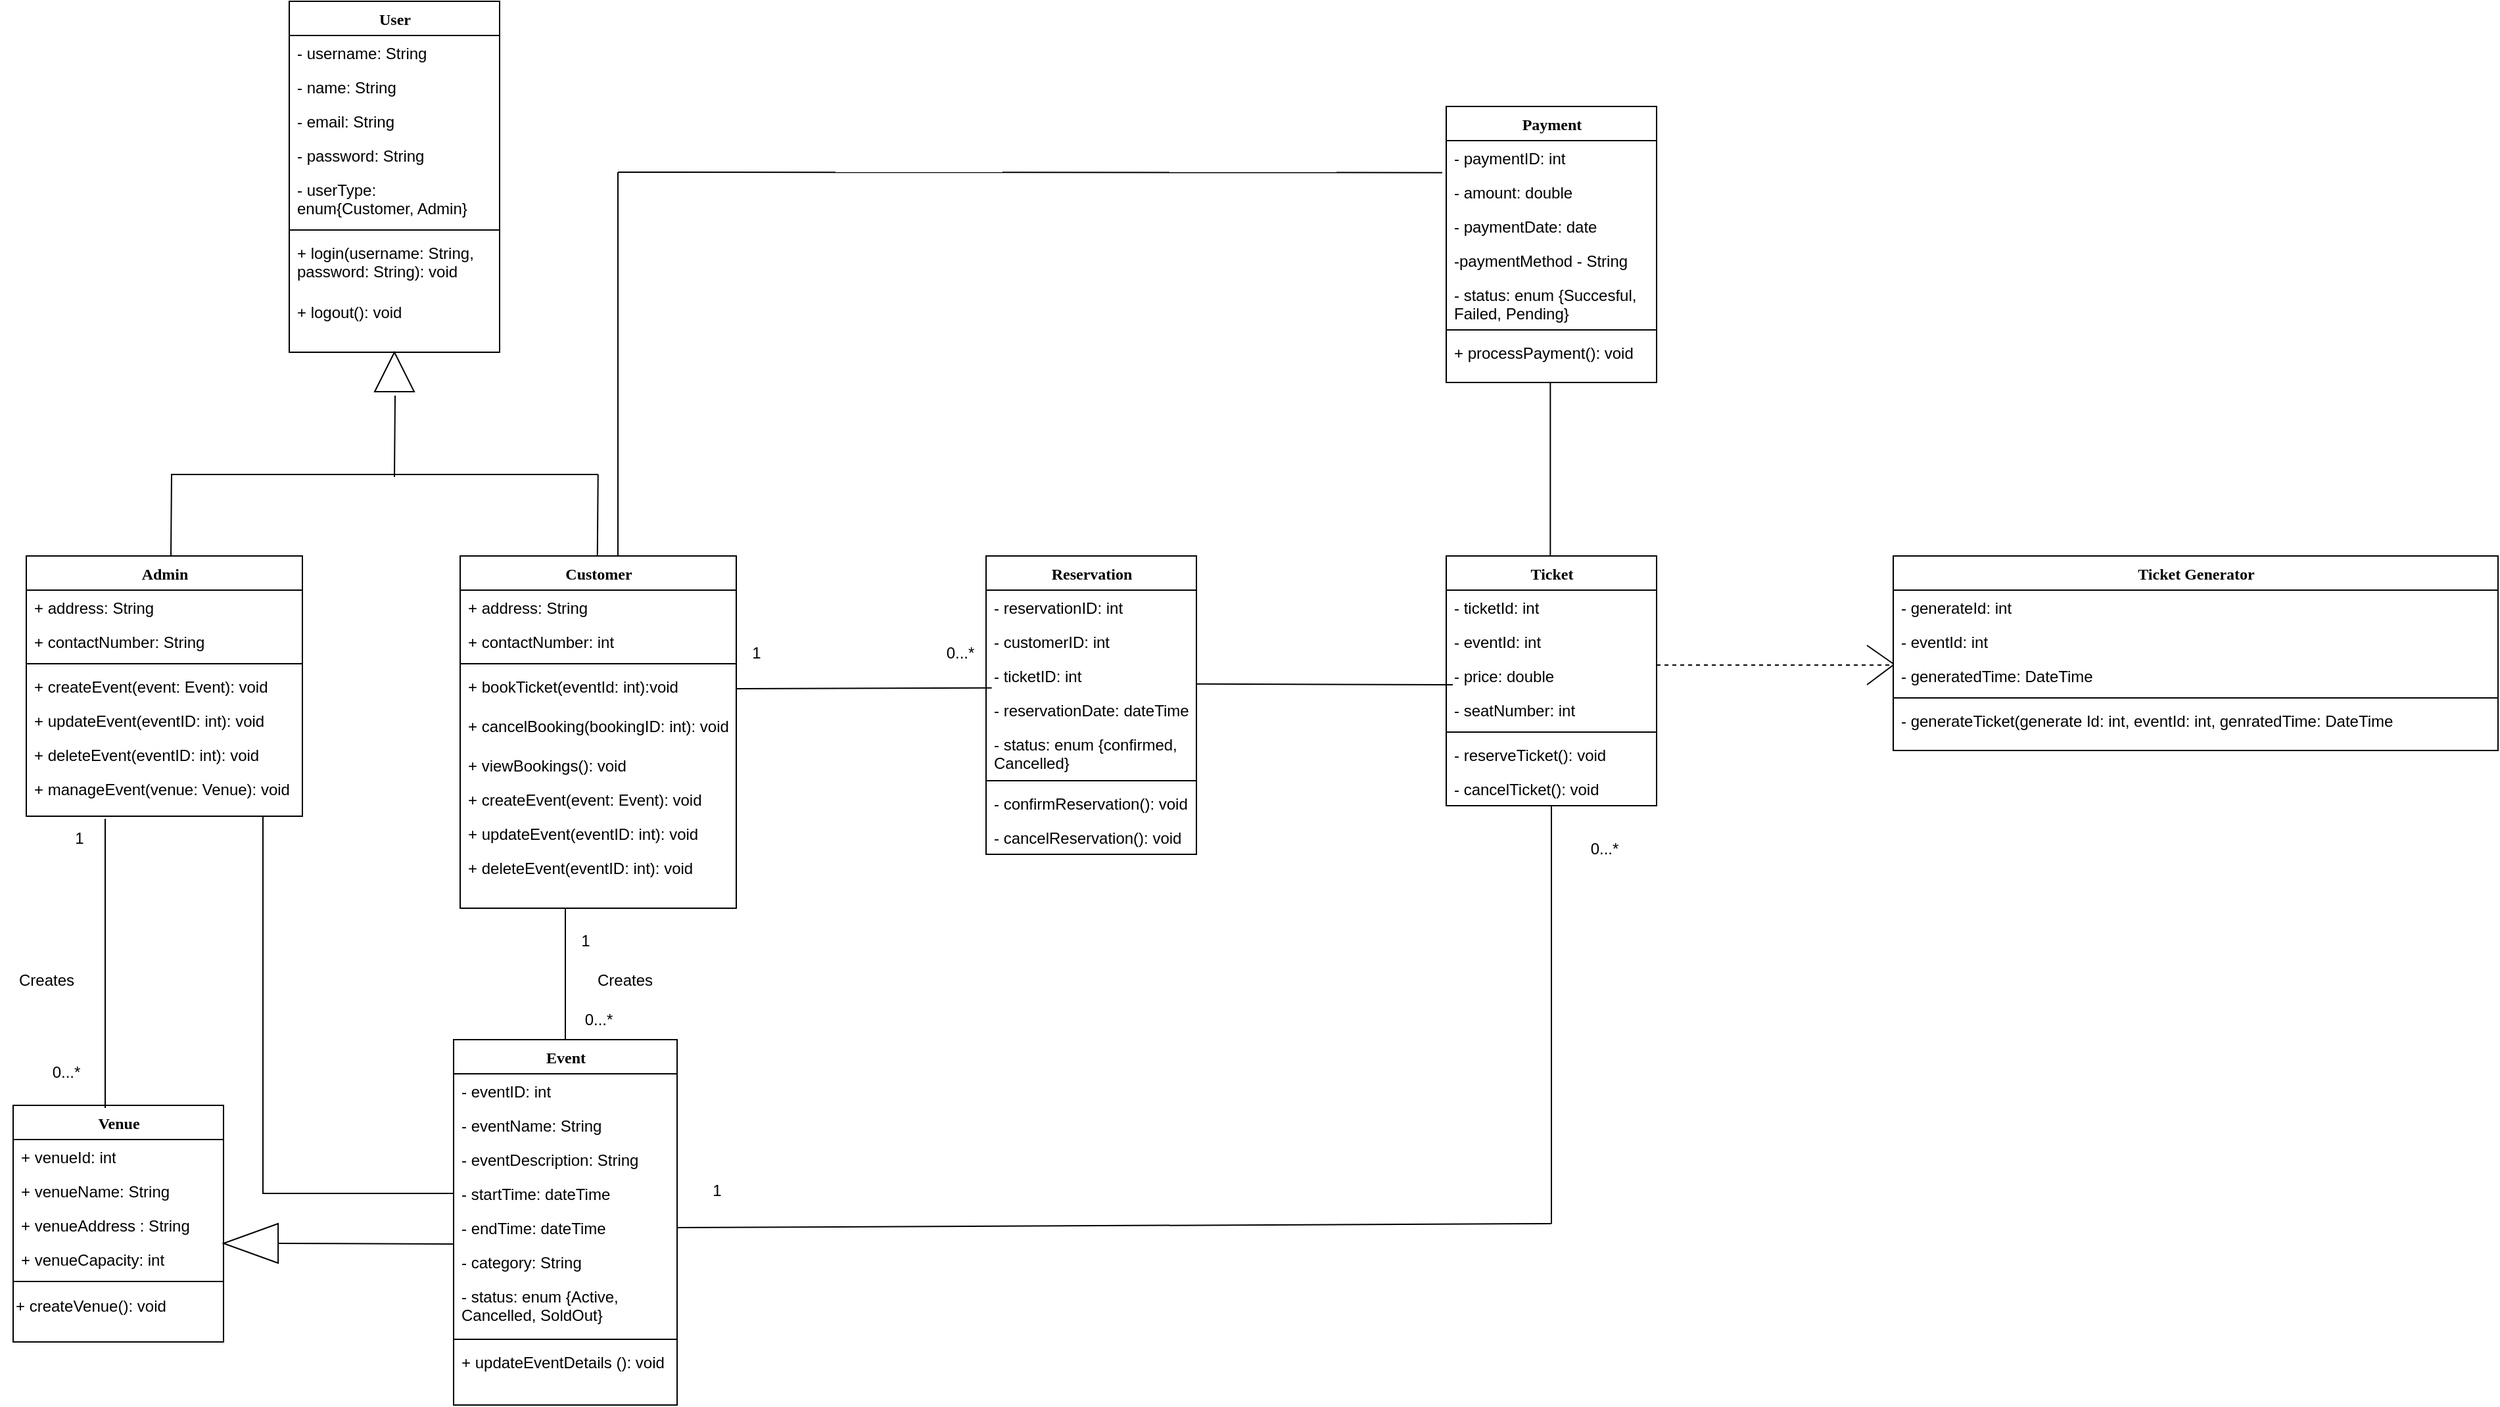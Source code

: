 <mxfile version="27.0.6">
  <diagram name="Page-1" id="9f46799a-70d6-7492-0946-bef42562c5a5">
    <mxGraphModel dx="2995" dy="973" grid="1" gridSize="10" guides="1" tooltips="1" connect="1" arrows="1" fold="1" page="1" pageScale="1" pageWidth="1100" pageHeight="850" background="none" math="0" shadow="0">
      <root>
        <mxCell id="0" />
        <mxCell id="1" parent="0" />
        <mxCell id="78961159f06e98e8-17" value="User" style="swimlane;html=1;fontStyle=1;align=center;verticalAlign=top;childLayout=stackLayout;horizontal=1;startSize=26;horizontalStack=0;resizeParent=1;resizeLast=0;collapsible=1;marginBottom=0;swimlaneFillColor=#ffffff;rounded=0;shadow=0;comic=0;labelBackgroundColor=none;strokeWidth=1;fillColor=none;fontFamily=Verdana;fontSize=12" parent="1" vertex="1">
          <mxGeometry x="110" y="10" width="160" height="267" as="geometry" />
        </mxCell>
        <mxCell id="78961159f06e98e8-21" value="- username: String" style="text;html=1;strokeColor=none;fillColor=none;align=left;verticalAlign=top;spacingLeft=4;spacingRight=4;whiteSpace=wrap;overflow=hidden;rotatable=0;points=[[0,0.5],[1,0.5]];portConstraint=eastwest;" parent="78961159f06e98e8-17" vertex="1">
          <mxGeometry y="26" width="160" height="26" as="geometry" />
        </mxCell>
        <mxCell id="78961159f06e98e8-23" value="- name: String" style="text;html=1;strokeColor=none;fillColor=none;align=left;verticalAlign=top;spacingLeft=4;spacingRight=4;whiteSpace=wrap;overflow=hidden;rotatable=0;points=[[0,0.5],[1,0.5]];portConstraint=eastwest;" parent="78961159f06e98e8-17" vertex="1">
          <mxGeometry y="52" width="160" height="26" as="geometry" />
        </mxCell>
        <mxCell id="78961159f06e98e8-25" value="- email: String" style="text;html=1;strokeColor=none;fillColor=none;align=left;verticalAlign=top;spacingLeft=4;spacingRight=4;whiteSpace=wrap;overflow=hidden;rotatable=0;points=[[0,0.5],[1,0.5]];portConstraint=eastwest;" parent="78961159f06e98e8-17" vertex="1">
          <mxGeometry y="78" width="160" height="26" as="geometry" />
        </mxCell>
        <mxCell id="78961159f06e98e8-26" value="- password: String" style="text;html=1;strokeColor=none;fillColor=none;align=left;verticalAlign=top;spacingLeft=4;spacingRight=4;whiteSpace=wrap;overflow=hidden;rotatable=0;points=[[0,0.5],[1,0.5]];portConstraint=eastwest;" parent="78961159f06e98e8-17" vertex="1">
          <mxGeometry y="104" width="160" height="26" as="geometry" />
        </mxCell>
        <mxCell id="GdPqTY5OpZ-OTZyDvI4k-4" value="- userType: enum{Customer, Admin}" style="text;html=1;strokeColor=none;fillColor=none;align=left;verticalAlign=top;spacingLeft=4;spacingRight=4;whiteSpace=wrap;overflow=hidden;rotatable=0;points=[[0,0.5],[1,0.5]];portConstraint=eastwest;" parent="78961159f06e98e8-17" vertex="1">
          <mxGeometry y="130" width="160" height="40" as="geometry" />
        </mxCell>
        <mxCell id="78961159f06e98e8-19" value="" style="line;html=1;strokeWidth=1;fillColor=none;align=left;verticalAlign=middle;spacingTop=-1;spacingLeft=3;spacingRight=3;rotatable=0;labelPosition=right;points=[];portConstraint=eastwest;" parent="78961159f06e98e8-17" vertex="1">
          <mxGeometry y="170" width="160" height="8" as="geometry" />
        </mxCell>
        <mxCell id="78961159f06e98e8-20" value="+ login(username: String, password: String): void" style="text;html=1;strokeColor=none;fillColor=none;align=left;verticalAlign=top;spacingLeft=4;spacingRight=4;whiteSpace=wrap;overflow=hidden;rotatable=0;points=[[0,0.5],[1,0.5]];portConstraint=eastwest;" parent="78961159f06e98e8-17" vertex="1">
          <mxGeometry y="178" width="160" height="45" as="geometry" />
        </mxCell>
        <mxCell id="78961159f06e98e8-27" value="+ logout(): void" style="text;html=1;strokeColor=none;fillColor=none;align=left;verticalAlign=top;spacingLeft=4;spacingRight=4;whiteSpace=wrap;overflow=hidden;rotatable=0;points=[[0,0.5],[1,0.5]];portConstraint=eastwest;" parent="78961159f06e98e8-17" vertex="1">
          <mxGeometry y="223" width="160" height="26" as="geometry" />
        </mxCell>
        <mxCell id="78961159f06e98e8-30" value="Customer" style="swimlane;html=1;fontStyle=1;align=center;verticalAlign=top;childLayout=stackLayout;horizontal=1;startSize=26;horizontalStack=0;resizeParent=1;resizeLast=0;collapsible=1;marginBottom=0;swimlaneFillColor=#ffffff;rounded=0;shadow=0;comic=0;labelBackgroundColor=none;strokeWidth=1;fillColor=none;fontFamily=Verdana;fontSize=12" parent="1" vertex="1">
          <mxGeometry x="240" y="432" width="210" height="268" as="geometry" />
        </mxCell>
        <mxCell id="78961159f06e98e8-31" value="+ address: String" style="text;html=1;strokeColor=none;fillColor=none;align=left;verticalAlign=top;spacingLeft=4;spacingRight=4;whiteSpace=wrap;overflow=hidden;rotatable=0;points=[[0,0.5],[1,0.5]];portConstraint=eastwest;" parent="78961159f06e98e8-30" vertex="1">
          <mxGeometry y="26" width="210" height="26" as="geometry" />
        </mxCell>
        <mxCell id="78961159f06e98e8-32" value="+ contactNumber: int" style="text;html=1;strokeColor=none;fillColor=none;align=left;verticalAlign=top;spacingLeft=4;spacingRight=4;whiteSpace=wrap;overflow=hidden;rotatable=0;points=[[0,0.5],[1,0.5]];portConstraint=eastwest;" parent="78961159f06e98e8-30" vertex="1">
          <mxGeometry y="52" width="210" height="26" as="geometry" />
        </mxCell>
        <mxCell id="78961159f06e98e8-38" value="" style="line;html=1;strokeWidth=1;fillColor=none;align=left;verticalAlign=middle;spacingTop=-1;spacingLeft=3;spacingRight=3;rotatable=0;labelPosition=right;points=[];portConstraint=eastwest;" parent="78961159f06e98e8-30" vertex="1">
          <mxGeometry y="78" width="210" height="8" as="geometry" />
        </mxCell>
        <mxCell id="78961159f06e98e8-39" value="+ bookTicket(eventId: int):void" style="text;html=1;strokeColor=none;fillColor=none;align=left;verticalAlign=top;spacingLeft=4;spacingRight=4;whiteSpace=wrap;overflow=hidden;rotatable=0;points=[[0,0.5],[1,0.5]];portConstraint=eastwest;" parent="78961159f06e98e8-30" vertex="1">
          <mxGeometry y="86" width="210" height="30" as="geometry" />
        </mxCell>
        <mxCell id="78961159f06e98e8-40" value="+ cancelBooking(bookingID: int): void" style="text;html=1;strokeColor=none;fillColor=none;align=left;verticalAlign=top;spacingLeft=4;spacingRight=4;whiteSpace=wrap;overflow=hidden;rotatable=0;points=[[0,0.5],[1,0.5]];portConstraint=eastwest;" parent="78961159f06e98e8-30" vertex="1">
          <mxGeometry y="116" width="210" height="30" as="geometry" />
        </mxCell>
        <mxCell id="78961159f06e98e8-42" value="+ viewBookings(): void" style="text;html=1;strokeColor=none;fillColor=none;align=left;verticalAlign=top;spacingLeft=4;spacingRight=4;whiteSpace=wrap;overflow=hidden;rotatable=0;points=[[0,0.5],[1,0.5]];portConstraint=eastwest;" parent="78961159f06e98e8-30" vertex="1">
          <mxGeometry y="146" width="210" height="26" as="geometry" />
        </mxCell>
        <mxCell id="sYxkHUaSVF4AbaynyjTe-9" value="+ createEvent(event: Event): void" style="text;html=1;strokeColor=none;fillColor=none;align=left;verticalAlign=top;spacingLeft=4;spacingRight=4;whiteSpace=wrap;overflow=hidden;rotatable=0;points=[[0,0.5],[1,0.5]];portConstraint=eastwest;" vertex="1" parent="78961159f06e98e8-30">
          <mxGeometry y="172" width="210" height="26" as="geometry" />
        </mxCell>
        <mxCell id="sYxkHUaSVF4AbaynyjTe-22" value="+ updateEvent(eventID: int): void" style="text;html=1;strokeColor=none;fillColor=none;align=left;verticalAlign=top;spacingLeft=4;spacingRight=4;whiteSpace=wrap;overflow=hidden;rotatable=0;points=[[0,0.5],[1,0.5]];portConstraint=eastwest;" vertex="1" parent="78961159f06e98e8-30">
          <mxGeometry y="198" width="210" height="26" as="geometry" />
        </mxCell>
        <mxCell id="sYxkHUaSVF4AbaynyjTe-23" value="+ deleteEvent(eventID: int): void" style="text;html=1;strokeColor=none;fillColor=none;align=left;verticalAlign=top;spacingLeft=4;spacingRight=4;whiteSpace=wrap;overflow=hidden;rotatable=0;points=[[0,0.5],[1,0.5]];portConstraint=eastwest;" vertex="1" parent="78961159f06e98e8-30">
          <mxGeometry y="224" width="210" height="26" as="geometry" />
        </mxCell>
        <mxCell id="78961159f06e98e8-43" value="Payment" style="swimlane;html=1;fontStyle=1;align=center;verticalAlign=top;childLayout=stackLayout;horizontal=1;startSize=26;horizontalStack=0;resizeParent=1;resizeLast=0;collapsible=1;marginBottom=0;swimlaneFillColor=#ffffff;rounded=0;shadow=0;comic=0;labelBackgroundColor=none;strokeWidth=1;fillColor=none;fontFamily=Verdana;fontSize=12" parent="1" vertex="1">
          <mxGeometry x="990" y="90" width="160" height="210" as="geometry" />
        </mxCell>
        <mxCell id="78961159f06e98e8-44" value="- paymentID: int" style="text;html=1;strokeColor=none;fillColor=none;align=left;verticalAlign=top;spacingLeft=4;spacingRight=4;whiteSpace=wrap;overflow=hidden;rotatable=0;points=[[0,0.5],[1,0.5]];portConstraint=eastwest;" parent="78961159f06e98e8-43" vertex="1">
          <mxGeometry y="26" width="160" height="26" as="geometry" />
        </mxCell>
        <mxCell id="78961159f06e98e8-49" value="- amount: double" style="text;html=1;strokeColor=none;fillColor=none;align=left;verticalAlign=top;spacingLeft=4;spacingRight=4;whiteSpace=wrap;overflow=hidden;rotatable=0;points=[[0,0.5],[1,0.5]];portConstraint=eastwest;" parent="78961159f06e98e8-43" vertex="1">
          <mxGeometry y="52" width="160" height="26" as="geometry" />
        </mxCell>
        <mxCell id="78961159f06e98e8-50" value="- paymentDate: date" style="text;html=1;strokeColor=none;fillColor=none;align=left;verticalAlign=top;spacingLeft=4;spacingRight=4;whiteSpace=wrap;overflow=hidden;rotatable=0;points=[[0,0.5],[1,0.5]];portConstraint=eastwest;" parent="78961159f06e98e8-43" vertex="1">
          <mxGeometry y="78" width="160" height="26" as="geometry" />
        </mxCell>
        <mxCell id="GdPqTY5OpZ-OTZyDvI4k-22" value="-paymentMethod - String" style="text;html=1;strokeColor=none;fillColor=none;align=left;verticalAlign=top;spacingLeft=4;spacingRight=4;whiteSpace=wrap;overflow=hidden;rotatable=0;points=[[0,0.5],[1,0.5]];portConstraint=eastwest;" parent="78961159f06e98e8-43" vertex="1">
          <mxGeometry y="104" width="160" height="26" as="geometry" />
        </mxCell>
        <mxCell id="GdPqTY5OpZ-OTZyDvI4k-23" value="- status: enum {Succesful, Failed, Pending}" style="text;html=1;strokeColor=none;fillColor=none;align=left;verticalAlign=top;spacingLeft=4;spacingRight=4;whiteSpace=wrap;overflow=hidden;rotatable=0;points=[[0,0.5],[1,0.5]];portConstraint=eastwest;" parent="78961159f06e98e8-43" vertex="1">
          <mxGeometry y="130" width="160" height="36" as="geometry" />
        </mxCell>
        <mxCell id="78961159f06e98e8-51" value="" style="line;html=1;strokeWidth=1;fillColor=none;align=left;verticalAlign=middle;spacingTop=-1;spacingLeft=3;spacingRight=3;rotatable=0;labelPosition=right;points=[];portConstraint=eastwest;" parent="78961159f06e98e8-43" vertex="1">
          <mxGeometry y="166" width="160" height="8" as="geometry" />
        </mxCell>
        <mxCell id="78961159f06e98e8-52" value="+ processPayment(): void" style="text;html=1;strokeColor=none;fillColor=none;align=left;verticalAlign=top;spacingLeft=4;spacingRight=4;whiteSpace=wrap;overflow=hidden;rotatable=0;points=[[0,0.5],[1,0.5]];portConstraint=eastwest;" parent="78961159f06e98e8-43" vertex="1">
          <mxGeometry y="174" width="160" height="26" as="geometry" />
        </mxCell>
        <mxCell id="78961159f06e98e8-56" value="Event" style="swimlane;html=1;fontStyle=1;align=center;verticalAlign=top;childLayout=stackLayout;horizontal=1;startSize=26;horizontalStack=0;resizeParent=1;resizeLast=0;collapsible=1;marginBottom=0;swimlaneFillColor=#ffffff;rounded=0;shadow=0;comic=0;labelBackgroundColor=none;strokeWidth=1;fillColor=none;fontFamily=Verdana;fontSize=12" parent="1" vertex="1">
          <mxGeometry x="235" y="800" width="170" height="278" as="geometry" />
        </mxCell>
        <mxCell id="78961159f06e98e8-57" value="- eventID: int" style="text;html=1;strokeColor=none;fillColor=none;align=left;verticalAlign=top;spacingLeft=4;spacingRight=4;whiteSpace=wrap;overflow=hidden;rotatable=0;points=[[0,0.5],[1,0.5]];portConstraint=eastwest;" parent="78961159f06e98e8-56" vertex="1">
          <mxGeometry y="26" width="170" height="26" as="geometry" />
        </mxCell>
        <mxCell id="78961159f06e98e8-58" value="- eventName: String" style="text;html=1;strokeColor=none;fillColor=none;align=left;verticalAlign=top;spacingLeft=4;spacingRight=4;whiteSpace=wrap;overflow=hidden;rotatable=0;points=[[0,0.5],[1,0.5]];portConstraint=eastwest;" parent="78961159f06e98e8-56" vertex="1">
          <mxGeometry y="52" width="170" height="26" as="geometry" />
        </mxCell>
        <mxCell id="78961159f06e98e8-59" value="- eventDescription: String" style="text;html=1;strokeColor=none;fillColor=none;align=left;verticalAlign=top;spacingLeft=4;spacingRight=4;whiteSpace=wrap;overflow=hidden;rotatable=0;points=[[0,0.5],[1,0.5]];portConstraint=eastwest;" parent="78961159f06e98e8-56" vertex="1">
          <mxGeometry y="78" width="170" height="26" as="geometry" />
        </mxCell>
        <mxCell id="78961159f06e98e8-60" value="-&amp;nbsp;startTime: dateTime" style="text;html=1;strokeColor=none;fillColor=none;align=left;verticalAlign=top;spacingLeft=4;spacingRight=4;whiteSpace=wrap;overflow=hidden;rotatable=0;points=[[0,0.5],[1,0.5]];portConstraint=eastwest;" parent="78961159f06e98e8-56" vertex="1">
          <mxGeometry y="104" width="170" height="26" as="geometry" />
        </mxCell>
        <mxCell id="78961159f06e98e8-61" value="-&amp;nbsp;endTime: dateTime" style="text;html=1;strokeColor=none;fillColor=none;align=left;verticalAlign=top;spacingLeft=4;spacingRight=4;whiteSpace=wrap;overflow=hidden;rotatable=0;points=[[0,0.5],[1,0.5]];portConstraint=eastwest;" parent="78961159f06e98e8-56" vertex="1">
          <mxGeometry y="130" width="170" height="26" as="geometry" />
        </mxCell>
        <mxCell id="78961159f06e98e8-62" value="- category: String" style="text;html=1;strokeColor=none;fillColor=none;align=left;verticalAlign=top;spacingLeft=4;spacingRight=4;whiteSpace=wrap;overflow=hidden;rotatable=0;points=[[0,0.5],[1,0.5]];portConstraint=eastwest;" parent="78961159f06e98e8-56" vertex="1">
          <mxGeometry y="156" width="170" height="26" as="geometry" />
        </mxCell>
        <mxCell id="78961159f06e98e8-63" value="-&amp;nbsp;status: enum {Active, Cancelled, SoldOut}" style="text;html=1;strokeColor=none;fillColor=none;align=left;verticalAlign=top;spacingLeft=4;spacingRight=4;whiteSpace=wrap;overflow=hidden;rotatable=0;points=[[0,0.5],[1,0.5]];portConstraint=eastwest;" parent="78961159f06e98e8-56" vertex="1">
          <mxGeometry y="182" width="170" height="42" as="geometry" />
        </mxCell>
        <mxCell id="78961159f06e98e8-64" value="" style="line;html=1;strokeWidth=1;fillColor=none;align=left;verticalAlign=middle;spacingTop=-1;spacingLeft=3;spacingRight=3;rotatable=0;labelPosition=right;points=[];portConstraint=eastwest;" parent="78961159f06e98e8-56" vertex="1">
          <mxGeometry y="224" width="170" height="8" as="geometry" />
        </mxCell>
        <mxCell id="78961159f06e98e8-65" value="+ updateEventDetails (): void" style="text;html=1;strokeColor=none;fillColor=none;align=left;verticalAlign=top;spacingLeft=4;spacingRight=4;whiteSpace=wrap;overflow=hidden;rotatable=0;points=[[0,0.5],[1,0.5]];portConstraint=eastwest;" parent="78961159f06e98e8-56" vertex="1">
          <mxGeometry y="232" width="170" height="26" as="geometry" />
        </mxCell>
        <mxCell id="78961159f06e98e8-69" value="Admin" style="swimlane;html=1;fontStyle=1;align=center;verticalAlign=top;childLayout=stackLayout;horizontal=1;startSize=26;horizontalStack=0;resizeParent=1;resizeLast=0;collapsible=1;marginBottom=0;swimlaneFillColor=#ffffff;rounded=0;shadow=0;comic=0;labelBackgroundColor=none;strokeWidth=1;fillColor=none;fontFamily=Verdana;fontSize=12" parent="1" vertex="1">
          <mxGeometry x="-90" y="432" width="210" height="198" as="geometry" />
        </mxCell>
        <mxCell id="78961159f06e98e8-70" value="+ address: String" style="text;html=1;strokeColor=none;fillColor=none;align=left;verticalAlign=top;spacingLeft=4;spacingRight=4;whiteSpace=wrap;overflow=hidden;rotatable=0;points=[[0,0.5],[1,0.5]];portConstraint=eastwest;" parent="78961159f06e98e8-69" vertex="1">
          <mxGeometry y="26" width="210" height="26" as="geometry" />
        </mxCell>
        <mxCell id="78961159f06e98e8-71" value="+ contactNumber: String" style="text;html=1;strokeColor=none;fillColor=none;align=left;verticalAlign=top;spacingLeft=4;spacingRight=4;whiteSpace=wrap;overflow=hidden;rotatable=0;points=[[0,0.5],[1,0.5]];portConstraint=eastwest;" parent="78961159f06e98e8-69" vertex="1">
          <mxGeometry y="52" width="210" height="26" as="geometry" />
        </mxCell>
        <mxCell id="78961159f06e98e8-77" value="" style="line;html=1;strokeWidth=1;fillColor=none;align=left;verticalAlign=middle;spacingTop=-1;spacingLeft=3;spacingRight=3;rotatable=0;labelPosition=right;points=[];portConstraint=eastwest;" parent="78961159f06e98e8-69" vertex="1">
          <mxGeometry y="78" width="210" height="8" as="geometry" />
        </mxCell>
        <mxCell id="78961159f06e98e8-78" value="+ createEvent(event: Event): void" style="text;html=1;strokeColor=none;fillColor=none;align=left;verticalAlign=top;spacingLeft=4;spacingRight=4;whiteSpace=wrap;overflow=hidden;rotatable=0;points=[[0,0.5],[1,0.5]];portConstraint=eastwest;" parent="78961159f06e98e8-69" vertex="1">
          <mxGeometry y="86" width="210" height="26" as="geometry" />
        </mxCell>
        <mxCell id="78961159f06e98e8-79" value="+ updateEvent(eventID: int): void" style="text;html=1;strokeColor=none;fillColor=none;align=left;verticalAlign=top;spacingLeft=4;spacingRight=4;whiteSpace=wrap;overflow=hidden;rotatable=0;points=[[0,0.5],[1,0.5]];portConstraint=eastwest;" parent="78961159f06e98e8-69" vertex="1">
          <mxGeometry y="112" width="210" height="26" as="geometry" />
        </mxCell>
        <mxCell id="78961159f06e98e8-80" value="+ deleteEvent(eventID: int): void" style="text;html=1;strokeColor=none;fillColor=none;align=left;verticalAlign=top;spacingLeft=4;spacingRight=4;whiteSpace=wrap;overflow=hidden;rotatable=0;points=[[0,0.5],[1,0.5]];portConstraint=eastwest;" parent="78961159f06e98e8-69" vertex="1">
          <mxGeometry y="138" width="210" height="26" as="geometry" />
        </mxCell>
        <mxCell id="78961159f06e98e8-81" value="+ manageEvent(venue: Venue): void" style="text;html=1;strokeColor=none;fillColor=none;align=left;verticalAlign=top;spacingLeft=4;spacingRight=4;whiteSpace=wrap;overflow=hidden;rotatable=0;points=[[0,0.5],[1,0.5]];portConstraint=eastwest;" parent="78961159f06e98e8-69" vertex="1">
          <mxGeometry y="164" width="210" height="26" as="geometry" />
        </mxCell>
        <mxCell id="78961159f06e98e8-82" value="Venue" style="swimlane;html=1;fontStyle=1;align=center;verticalAlign=top;childLayout=stackLayout;horizontal=1;startSize=26;horizontalStack=0;resizeParent=1;resizeLast=0;collapsible=1;marginBottom=0;swimlaneFillColor=#ffffff;rounded=0;shadow=0;comic=0;labelBackgroundColor=none;strokeWidth=1;fillColor=none;fontFamily=Verdana;fontSize=12" parent="1" vertex="1">
          <mxGeometry x="-100" y="850" width="160" height="180" as="geometry" />
        </mxCell>
        <mxCell id="78961159f06e98e8-83" value="+ venueId: int" style="text;html=1;strokeColor=none;fillColor=none;align=left;verticalAlign=top;spacingLeft=4;spacingRight=4;whiteSpace=wrap;overflow=hidden;rotatable=0;points=[[0,0.5],[1,0.5]];portConstraint=eastwest;" parent="78961159f06e98e8-82" vertex="1">
          <mxGeometry y="26" width="160" height="26" as="geometry" />
        </mxCell>
        <mxCell id="78961159f06e98e8-84" value="+ venueName: String" style="text;html=1;strokeColor=none;fillColor=none;align=left;verticalAlign=top;spacingLeft=4;spacingRight=4;whiteSpace=wrap;overflow=hidden;rotatable=0;points=[[0,0.5],[1,0.5]];portConstraint=eastwest;" parent="78961159f06e98e8-82" vertex="1">
          <mxGeometry y="52" width="160" height="26" as="geometry" />
        </mxCell>
        <mxCell id="78961159f06e98e8-85" value="+ venueAddress : String" style="text;html=1;strokeColor=none;fillColor=none;align=left;verticalAlign=top;spacingLeft=4;spacingRight=4;whiteSpace=wrap;overflow=hidden;rotatable=0;points=[[0,0.5],[1,0.5]];portConstraint=eastwest;" parent="78961159f06e98e8-82" vertex="1">
          <mxGeometry y="78" width="160" height="26" as="geometry" />
        </mxCell>
        <mxCell id="78961159f06e98e8-86" value="+ venueCapacity: int" style="text;html=1;strokeColor=none;fillColor=none;align=left;verticalAlign=top;spacingLeft=4;spacingRight=4;whiteSpace=wrap;overflow=hidden;rotatable=0;points=[[0,0.5],[1,0.5]];portConstraint=eastwest;" parent="78961159f06e98e8-82" vertex="1">
          <mxGeometry y="104" width="160" height="26" as="geometry" />
        </mxCell>
        <mxCell id="78961159f06e98e8-90" value="" style="line;html=1;strokeWidth=1;fillColor=none;align=left;verticalAlign=middle;spacingTop=-1;spacingLeft=3;spacingRight=3;rotatable=0;labelPosition=right;points=[];portConstraint=eastwest;" parent="78961159f06e98e8-82" vertex="1">
          <mxGeometry y="130" width="160" height="8" as="geometry" />
        </mxCell>
        <mxCell id="UcP6PPIJPoPhg30inRdp-18" value="+ createVenue(): void" style="text;html=1;align=left;verticalAlign=middle;resizable=0;points=[];autosize=1;strokeColor=none;fillColor=none;" parent="78961159f06e98e8-82" vertex="1">
          <mxGeometry y="138" width="160" height="30" as="geometry" />
        </mxCell>
        <mxCell id="78961159f06e98e8-95" value="Ticket" style="swimlane;html=1;fontStyle=1;align=center;verticalAlign=top;childLayout=stackLayout;horizontal=1;startSize=26;horizontalStack=0;resizeParent=1;resizeLast=0;collapsible=1;marginBottom=0;swimlaneFillColor=#ffffff;rounded=0;shadow=0;comic=0;labelBackgroundColor=none;strokeWidth=1;fillColor=none;fontFamily=Verdana;fontSize=12" parent="1" vertex="1">
          <mxGeometry x="990" y="432" width="160" height="190" as="geometry" />
        </mxCell>
        <mxCell id="78961159f06e98e8-96" value="- ticketId: int" style="text;html=1;strokeColor=none;fillColor=none;align=left;verticalAlign=top;spacingLeft=4;spacingRight=4;whiteSpace=wrap;overflow=hidden;rotatable=0;points=[[0,0.5],[1,0.5]];portConstraint=eastwest;" parent="78961159f06e98e8-95" vertex="1">
          <mxGeometry y="26" width="160" height="26" as="geometry" />
        </mxCell>
        <mxCell id="78961159f06e98e8-97" value="- eventId: int" style="text;html=1;strokeColor=none;fillColor=none;align=left;verticalAlign=top;spacingLeft=4;spacingRight=4;whiteSpace=wrap;overflow=hidden;rotatable=0;points=[[0,0.5],[1,0.5]];portConstraint=eastwest;" parent="78961159f06e98e8-95" vertex="1">
          <mxGeometry y="52" width="160" height="26" as="geometry" />
        </mxCell>
        <mxCell id="78961159f06e98e8-98" value="- price: double" style="text;html=1;strokeColor=none;fillColor=none;align=left;verticalAlign=top;spacingLeft=4;spacingRight=4;whiteSpace=wrap;overflow=hidden;rotatable=0;points=[[0,0.5],[1,0.5]];portConstraint=eastwest;" parent="78961159f06e98e8-95" vertex="1">
          <mxGeometry y="78" width="160" height="26" as="geometry" />
        </mxCell>
        <mxCell id="78961159f06e98e8-102" value="- seatNumber: int" style="text;html=1;strokeColor=none;fillColor=none;align=left;verticalAlign=top;spacingLeft=4;spacingRight=4;whiteSpace=wrap;overflow=hidden;rotatable=0;points=[[0,0.5],[1,0.5]];portConstraint=eastwest;" parent="78961159f06e98e8-95" vertex="1">
          <mxGeometry y="104" width="160" height="26" as="geometry" />
        </mxCell>
        <mxCell id="78961159f06e98e8-103" value="" style="line;html=1;strokeWidth=1;fillColor=none;align=left;verticalAlign=middle;spacingTop=-1;spacingLeft=3;spacingRight=3;rotatable=0;labelPosition=right;points=[];portConstraint=eastwest;" parent="78961159f06e98e8-95" vertex="1">
          <mxGeometry y="130" width="160" height="8" as="geometry" />
        </mxCell>
        <mxCell id="78961159f06e98e8-104" value="- reserveTicket(): void" style="text;html=1;strokeColor=none;fillColor=none;align=left;verticalAlign=top;spacingLeft=4;spacingRight=4;whiteSpace=wrap;overflow=hidden;rotatable=0;points=[[0,0.5],[1,0.5]];portConstraint=eastwest;" parent="78961159f06e98e8-95" vertex="1">
          <mxGeometry y="138" width="160" height="26" as="geometry" />
        </mxCell>
        <mxCell id="GdPqTY5OpZ-OTZyDvI4k-21" value="- cancelTicket(): void" style="text;html=1;strokeColor=none;fillColor=none;align=left;verticalAlign=top;spacingLeft=4;spacingRight=4;whiteSpace=wrap;overflow=hidden;rotatable=0;points=[[0,0.5],[1,0.5]];portConstraint=eastwest;" parent="78961159f06e98e8-95" vertex="1">
          <mxGeometry y="164" width="160" height="26" as="geometry" />
        </mxCell>
        <mxCell id="78961159f06e98e8-108" value="Reservation" style="swimlane;html=1;fontStyle=1;align=center;verticalAlign=top;childLayout=stackLayout;horizontal=1;startSize=26;horizontalStack=0;resizeParent=1;resizeLast=0;collapsible=1;marginBottom=0;swimlaneFillColor=#ffffff;rounded=0;shadow=0;comic=0;labelBackgroundColor=none;strokeWidth=1;fillColor=none;fontFamily=Verdana;fontSize=12" parent="1" vertex="1">
          <mxGeometry x="640" y="432.0" width="160" height="227" as="geometry" />
        </mxCell>
        <mxCell id="78961159f06e98e8-109" value="- reservationID: int" style="text;html=1;strokeColor=none;fillColor=none;align=left;verticalAlign=top;spacingLeft=4;spacingRight=4;whiteSpace=wrap;overflow=hidden;rotatable=0;points=[[0,0.5],[1,0.5]];portConstraint=eastwest;" parent="78961159f06e98e8-108" vertex="1">
          <mxGeometry y="26" width="160" height="26" as="geometry" />
        </mxCell>
        <mxCell id="78961159f06e98e8-110" value="- customerID: int" style="text;html=1;strokeColor=none;fillColor=none;align=left;verticalAlign=top;spacingLeft=4;spacingRight=4;whiteSpace=wrap;overflow=hidden;rotatable=0;points=[[0,0.5],[1,0.5]];portConstraint=eastwest;" parent="78961159f06e98e8-108" vertex="1">
          <mxGeometry y="52" width="160" height="26" as="geometry" />
        </mxCell>
        <mxCell id="GdPqTY5OpZ-OTZyDvI4k-20" value="- ticketID: int" style="text;html=1;strokeColor=none;fillColor=none;align=left;verticalAlign=top;spacingLeft=4;spacingRight=4;whiteSpace=wrap;overflow=hidden;rotatable=0;points=[[0,0.5],[1,0.5]];portConstraint=eastwest;" parent="78961159f06e98e8-108" vertex="1">
          <mxGeometry y="78" width="160" height="26" as="geometry" />
        </mxCell>
        <mxCell id="GdPqTY5OpZ-OTZyDvI4k-19" value="- reservationDate: dateTime" style="text;html=1;strokeColor=none;fillColor=none;align=left;verticalAlign=top;spacingLeft=4;spacingRight=4;whiteSpace=wrap;overflow=hidden;rotatable=0;points=[[0,0.5],[1,0.5]];portConstraint=eastwest;" parent="78961159f06e98e8-108" vertex="1">
          <mxGeometry y="104" width="160" height="26" as="geometry" />
        </mxCell>
        <mxCell id="GdPqTY5OpZ-OTZyDvI4k-18" value="- status: enum {confirmed, Cancelled}" style="text;html=1;strokeColor=none;fillColor=none;align=left;verticalAlign=top;spacingLeft=4;spacingRight=4;whiteSpace=wrap;overflow=hidden;rotatable=0;points=[[0,0.5],[1,0.5]];portConstraint=eastwest;" parent="78961159f06e98e8-108" vertex="1">
          <mxGeometry y="130" width="160" height="37" as="geometry" />
        </mxCell>
        <mxCell id="78961159f06e98e8-116" value="" style="line;html=1;strokeWidth=1;fillColor=none;align=left;verticalAlign=middle;spacingTop=-1;spacingLeft=3;spacingRight=3;rotatable=0;labelPosition=right;points=[];portConstraint=eastwest;" parent="78961159f06e98e8-108" vertex="1">
          <mxGeometry y="167" width="160" height="8" as="geometry" />
        </mxCell>
        <mxCell id="78961159f06e98e8-117" value="- confirmReservation(): void" style="text;html=1;strokeColor=none;fillColor=none;align=left;verticalAlign=top;spacingLeft=4;spacingRight=4;whiteSpace=wrap;overflow=hidden;rotatable=0;points=[[0,0.5],[1,0.5]];portConstraint=eastwest;" parent="78961159f06e98e8-108" vertex="1">
          <mxGeometry y="175" width="160" height="26" as="geometry" />
        </mxCell>
        <mxCell id="78961159f06e98e8-120" value="- cancelReservation(): void" style="text;html=1;strokeColor=none;fillColor=none;align=left;verticalAlign=top;spacingLeft=4;spacingRight=4;whiteSpace=wrap;overflow=hidden;rotatable=0;points=[[0,0.5],[1,0.5]];portConstraint=eastwest;" parent="78961159f06e98e8-108" vertex="1">
          <mxGeometry y="201" width="160" height="26" as="geometry" />
        </mxCell>
        <mxCell id="UcP6PPIJPoPhg30inRdp-5" value="" style="endArrow=none;html=1;rounded=0;exitX=0.75;exitY=0;exitDx=0;exitDy=0;" parent="1" edge="1">
          <mxGeometry width="50" height="50" relative="1" as="geometry">
            <mxPoint x="344.38" y="432" as="sourcePoint" />
            <mxPoint x="344.88" y="370" as="targetPoint" />
          </mxGeometry>
        </mxCell>
        <mxCell id="UcP6PPIJPoPhg30inRdp-6" value="" style="endArrow=none;html=1;rounded=0;exitX=0.75;exitY=0;exitDx=0;exitDy=0;" parent="1" edge="1">
          <mxGeometry width="50" height="50" relative="1" as="geometry">
            <mxPoint x="20" y="432" as="sourcePoint" />
            <mxPoint x="20.5" y="370" as="targetPoint" />
          </mxGeometry>
        </mxCell>
        <mxCell id="UcP6PPIJPoPhg30inRdp-7" value="" style="endArrow=none;html=1;rounded=0;" parent="1" edge="1">
          <mxGeometry width="50" height="50" relative="1" as="geometry">
            <mxPoint x="20" y="370" as="sourcePoint" />
            <mxPoint x="345" y="370" as="targetPoint" />
          </mxGeometry>
        </mxCell>
        <mxCell id="UcP6PPIJPoPhg30inRdp-9" value="" style="endArrow=none;html=1;rounded=0;exitX=0.75;exitY=0;exitDx=0;exitDy=0;" parent="1" edge="1">
          <mxGeometry width="50" height="50" relative="1" as="geometry">
            <mxPoint x="190" y="372" as="sourcePoint" />
            <mxPoint x="190.5" y="310" as="targetPoint" />
          </mxGeometry>
        </mxCell>
        <mxCell id="UcP6PPIJPoPhg30inRdp-10" value="" style="triangle;whiteSpace=wrap;html=1;direction=north;" parent="1" vertex="1">
          <mxGeometry x="175" y="277" width="30" height="30" as="geometry" />
        </mxCell>
        <mxCell id="UcP6PPIJPoPhg30inRdp-14" value="" style="endArrow=none;html=1;rounded=0;" parent="1" edge="1">
          <mxGeometry width="50" height="50" relative="1" as="geometry">
            <mxPoint x="-30" y="852" as="sourcePoint" />
            <mxPoint x="-30" y="632" as="targetPoint" />
          </mxGeometry>
        </mxCell>
        <mxCell id="UcP6PPIJPoPhg30inRdp-19" value="1" style="text;html=1;align=center;verticalAlign=middle;resizable=0;points=[];autosize=1;strokeColor=none;fillColor=none;" parent="1" vertex="1">
          <mxGeometry x="-65" y="632" width="30" height="30" as="geometry" />
        </mxCell>
        <mxCell id="UcP6PPIJPoPhg30inRdp-24" value="" style="endArrow=none;html=1;rounded=0;" parent="1" edge="1">
          <mxGeometry width="50" height="50" relative="1" as="geometry">
            <mxPoint x="90" y="710" as="sourcePoint" />
            <mxPoint x="90" y="630" as="targetPoint" />
          </mxGeometry>
        </mxCell>
        <mxCell id="UcP6PPIJPoPhg30inRdp-30" value="0...*" style="text;html=1;align=center;verticalAlign=middle;resizable=0;points=[];autosize=1;strokeColor=none;fillColor=none;" parent="1" vertex="1">
          <mxGeometry x="-80" y="810" width="40" height="30" as="geometry" />
        </mxCell>
        <mxCell id="UcP6PPIJPoPhg30inRdp-35" value="Creates" style="text;html=1;align=center;verticalAlign=middle;resizable=0;points=[];autosize=1;strokeColor=none;fillColor=none;" parent="1" vertex="1">
          <mxGeometry x="-110" y="740" width="70" height="30" as="geometry" />
        </mxCell>
        <mxCell id="UcP6PPIJPoPhg30inRdp-50" value="Ticket Generator" style="swimlane;html=1;fontStyle=1;align=center;verticalAlign=top;childLayout=stackLayout;horizontal=1;startSize=26;horizontalStack=0;resizeParent=1;resizeLast=0;collapsible=1;marginBottom=0;swimlaneFillColor=#ffffff;rounded=0;shadow=0;comic=0;labelBackgroundColor=none;strokeWidth=1;fillColor=none;fontFamily=Verdana;fontSize=12" parent="1" vertex="1">
          <mxGeometry x="1330" y="432" width="460" height="148" as="geometry" />
        </mxCell>
        <mxCell id="UcP6PPIJPoPhg30inRdp-51" value="- generateId: int" style="text;html=1;strokeColor=none;fillColor=none;align=left;verticalAlign=top;spacingLeft=4;spacingRight=4;whiteSpace=wrap;overflow=hidden;rotatable=0;points=[[0,0.5],[1,0.5]];portConstraint=eastwest;" parent="UcP6PPIJPoPhg30inRdp-50" vertex="1">
          <mxGeometry y="26" width="460" height="26" as="geometry" />
        </mxCell>
        <mxCell id="UcP6PPIJPoPhg30inRdp-52" value="- eventId: int" style="text;html=1;strokeColor=none;fillColor=none;align=left;verticalAlign=top;spacingLeft=4;spacingRight=4;whiteSpace=wrap;overflow=hidden;rotatable=0;points=[[0,0.5],[1,0.5]];portConstraint=eastwest;" parent="UcP6PPIJPoPhg30inRdp-50" vertex="1">
          <mxGeometry y="52" width="460" height="26" as="geometry" />
        </mxCell>
        <mxCell id="UcP6PPIJPoPhg30inRdp-54" value="- generatedTime: DateTime" style="text;html=1;strokeColor=none;fillColor=none;align=left;verticalAlign=top;spacingLeft=4;spacingRight=4;whiteSpace=wrap;overflow=hidden;rotatable=0;points=[[0,0.5],[1,0.5]];portConstraint=eastwest;" parent="UcP6PPIJPoPhg30inRdp-50" vertex="1">
          <mxGeometry y="78" width="460" height="26" as="geometry" />
        </mxCell>
        <mxCell id="UcP6PPIJPoPhg30inRdp-56" value="" style="line;html=1;strokeWidth=1;fillColor=none;align=left;verticalAlign=middle;spacingTop=-1;spacingLeft=3;spacingRight=3;rotatable=0;labelPosition=right;points=[];portConstraint=eastwest;" parent="UcP6PPIJPoPhg30inRdp-50" vertex="1">
          <mxGeometry y="104" width="460" height="8" as="geometry" />
        </mxCell>
        <mxCell id="UcP6PPIJPoPhg30inRdp-58" value="- generateTicket(generate Id: int, eventId: int, genratedTime: DateTime&amp;nbsp;" style="text;html=1;strokeColor=none;fillColor=none;align=left;verticalAlign=top;spacingLeft=4;spacingRight=4;whiteSpace=wrap;overflow=hidden;rotatable=0;points=[[0,0.5],[1,0.5]];portConstraint=eastwest;" parent="UcP6PPIJPoPhg30inRdp-50" vertex="1">
          <mxGeometry y="112" width="460" height="26" as="geometry" />
        </mxCell>
        <mxCell id="UcP6PPIJPoPhg30inRdp-64" value="" style="endArrow=none;html=1;rounded=0;exitX=0.994;exitY=-0.141;exitDx=0;exitDy=0;exitPerimeter=0;entryX=0;entryY=0.5;entryDx=0;entryDy=0;" parent="1" edge="1" target="78961159f06e98e8-60">
          <mxGeometry width="50" height="50" relative="1" as="geometry">
            <mxPoint x="90" y="701" as="sourcePoint" />
            <mxPoint x="455" y="711.67" as="targetPoint" />
            <Array as="points">
              <mxPoint x="90" y="917" />
            </Array>
          </mxGeometry>
        </mxCell>
        <mxCell id="UcP6PPIJPoPhg30inRdp-65" value="1" style="text;html=1;align=center;verticalAlign=middle;resizable=0;points=[];autosize=1;strokeColor=none;fillColor=none;" parent="1" vertex="1">
          <mxGeometry x="420" y="900" width="30" height="30" as="geometry" />
        </mxCell>
        <mxCell id="sYxkHUaSVF4AbaynyjTe-1" value="" style="group;flipV=1;flipH=1;" vertex="1" connectable="0" parent="1">
          <mxGeometry x="60" y="940" width="180" height="30" as="geometry" />
        </mxCell>
        <mxCell id="UcP6PPIJPoPhg30inRdp-31" value="" style="endArrow=none;html=1;rounded=0;exitX=0.75;exitY=0;exitDx=0;exitDy=0;" parent="sYxkHUaSVF4AbaynyjTe-1" edge="1">
          <mxGeometry width="50" height="50" relative="1" as="geometry">
            <mxPoint x="175" y="15.53" as="sourcePoint" />
            <mxPoint x="40" y="15" as="targetPoint" />
          </mxGeometry>
        </mxCell>
        <mxCell id="UcP6PPIJPoPhg30inRdp-32" value="" style="triangle;whiteSpace=wrap;html=1;direction=west;" parent="sYxkHUaSVF4AbaynyjTe-1" vertex="1">
          <mxGeometry width="41.538" height="30" as="geometry" />
        </mxCell>
        <mxCell id="UcP6PPIJPoPhg30inRdp-15" value="" style="endArrow=none;html=1;rounded=0;exitX=0.5;exitY=0;exitDx=0;exitDy=0;" parent="1" source="78961159f06e98e8-56" edge="1">
          <mxGeometry width="50" height="50" relative="1" as="geometry">
            <mxPoint x="540.0" y="631.998" as="sourcePoint" />
            <mxPoint x="320" y="700" as="targetPoint" />
          </mxGeometry>
        </mxCell>
        <mxCell id="sYxkHUaSVF4AbaynyjTe-5" value="" style="endArrow=none;html=1;rounded=0;exitX=1;exitY=0.5;exitDx=0;exitDy=0;" edge="1" parent="1" source="78961159f06e98e8-61">
          <mxGeometry width="50" height="50" relative="1" as="geometry">
            <mxPoint x="720" y="1314" as="sourcePoint" />
            <mxPoint x="1070" y="940" as="targetPoint" />
          </mxGeometry>
        </mxCell>
        <mxCell id="sYxkHUaSVF4AbaynyjTe-11" value="" style="group" vertex="1" connectable="0" parent="1">
          <mxGeometry x="1150" y="500" width="180" height="30" as="geometry" />
        </mxCell>
        <mxCell id="UcP6PPIJPoPhg30inRdp-59" value="" style="endArrow=none;dashed=1;html=1;rounded=0;" parent="sYxkHUaSVF4AbaynyjTe-11" edge="1">
          <mxGeometry width="50" height="50" relative="1" as="geometry">
            <mxPoint y="15" as="sourcePoint" />
            <mxPoint x="180" y="15" as="targetPoint" />
          </mxGeometry>
        </mxCell>
        <mxCell id="UcP6PPIJPoPhg30inRdp-61" value="" style="endArrow=none;html=1;rounded=0;" parent="sYxkHUaSVF4AbaynyjTe-11" edge="1">
          <mxGeometry width="50" height="50" relative="1" as="geometry">
            <mxPoint x="160" y="30" as="sourcePoint" />
            <mxPoint x="180" y="15" as="targetPoint" />
          </mxGeometry>
        </mxCell>
        <mxCell id="UcP6PPIJPoPhg30inRdp-62" value="" style="endArrow=none;html=1;rounded=0;" parent="sYxkHUaSVF4AbaynyjTe-11" edge="1">
          <mxGeometry width="50" height="50" relative="1" as="geometry">
            <mxPoint x="160" as="sourcePoint" />
            <mxPoint x="180" y="14" as="targetPoint" />
          </mxGeometry>
        </mxCell>
        <mxCell id="sYxkHUaSVF4AbaynyjTe-13" value="" style="endArrow=none;html=1;rounded=0;exitX=1;exitY=0.5;exitDx=0;exitDy=0;entryX=0.027;entryY=-0.141;entryDx=0;entryDy=0;entryPerimeter=0;" edge="1" parent="1" source="78961159f06e98e8-39" target="GdPqTY5OpZ-OTZyDvI4k-19">
          <mxGeometry width="50" height="50" relative="1" as="geometry">
            <mxPoint x="475" y="522" as="sourcePoint" />
            <mxPoint x="800" y="524" as="targetPoint" />
          </mxGeometry>
        </mxCell>
        <mxCell id="sYxkHUaSVF4AbaynyjTe-15" value="" style="endArrow=none;html=1;rounded=0;exitX=1;exitY=0.5;exitDx=0;exitDy=0;entryX=0.027;entryY=-0.141;entryDx=0;entryDy=0;entryPerimeter=0;" edge="1" parent="1">
          <mxGeometry width="50" height="50" relative="1" as="geometry">
            <mxPoint x="800" y="529.33" as="sourcePoint" />
            <mxPoint x="995" y="530" as="targetPoint" />
          </mxGeometry>
        </mxCell>
        <mxCell id="sYxkHUaSVF4AbaynyjTe-17" value="" style="endArrow=none;html=1;rounded=0;exitX=0.5;exitY=0;exitDx=0;exitDy=0;" edge="1" parent="1">
          <mxGeometry width="50" height="50" relative="1" as="geometry">
            <mxPoint x="1069.17" y="432" as="sourcePoint" />
            <mxPoint x="1069.17" y="300" as="targetPoint" />
          </mxGeometry>
        </mxCell>
        <mxCell id="sYxkHUaSVF4AbaynyjTe-18" value="" style="endArrow=none;html=1;rounded=0;" edge="1" parent="1" target="GdPqTY5OpZ-OTZyDvI4k-21">
          <mxGeometry width="50" height="50" relative="1" as="geometry">
            <mxPoint x="1070" y="940" as="sourcePoint" />
            <mxPoint x="1790" y="937" as="targetPoint" />
          </mxGeometry>
        </mxCell>
        <mxCell id="sYxkHUaSVF4AbaynyjTe-20" value="" style="endArrow=none;html=1;rounded=0;" edge="1" parent="1">
          <mxGeometry width="50" height="50" relative="1" as="geometry">
            <mxPoint x="360" y="432" as="sourcePoint" />
            <mxPoint x="360" y="140" as="targetPoint" />
          </mxGeometry>
        </mxCell>
        <mxCell id="sYxkHUaSVF4AbaynyjTe-21" value="" style="endArrow=none;html=1;rounded=0;entryX=-0.019;entryY=-0.064;entryDx=0;entryDy=0;entryPerimeter=0;" edge="1" parent="1" target="78961159f06e98e8-49">
          <mxGeometry width="50" height="50" relative="1" as="geometry">
            <mxPoint x="360" y="140" as="sourcePoint" />
            <mxPoint x="630" y="133" as="targetPoint" />
          </mxGeometry>
        </mxCell>
        <mxCell id="sYxkHUaSVF4AbaynyjTe-24" value="1" style="text;html=1;align=center;verticalAlign=middle;resizable=0;points=[];autosize=1;strokeColor=none;fillColor=none;" vertex="1" parent="1">
          <mxGeometry x="320" y="710" width="30" height="30" as="geometry" />
        </mxCell>
        <mxCell id="sYxkHUaSVF4AbaynyjTe-25" value="Creates" style="text;html=1;align=center;verticalAlign=middle;resizable=0;points=[];autosize=1;strokeColor=none;fillColor=none;" vertex="1" parent="1">
          <mxGeometry x="330" y="740" width="70" height="30" as="geometry" />
        </mxCell>
        <mxCell id="sYxkHUaSVF4AbaynyjTe-26" value="0...*" style="text;html=1;align=center;verticalAlign=middle;resizable=0;points=[];autosize=1;strokeColor=none;fillColor=none;" vertex="1" parent="1">
          <mxGeometry x="325" y="770" width="40" height="30" as="geometry" />
        </mxCell>
        <mxCell id="sYxkHUaSVF4AbaynyjTe-27" value="0...*" style="text;html=1;align=center;verticalAlign=middle;resizable=0;points=[];autosize=1;strokeColor=none;fillColor=none;" vertex="1" parent="1">
          <mxGeometry x="1090" y="640" width="40" height="30" as="geometry" />
        </mxCell>
        <mxCell id="sYxkHUaSVF4AbaynyjTe-28" value="0...*" style="text;html=1;align=center;verticalAlign=middle;resizable=0;points=[];autosize=1;strokeColor=none;fillColor=none;" vertex="1" parent="1">
          <mxGeometry x="600" y="491" width="40" height="30" as="geometry" />
        </mxCell>
        <mxCell id="sYxkHUaSVF4AbaynyjTe-29" value="1" style="text;html=1;align=center;verticalAlign=middle;resizable=0;points=[];autosize=1;strokeColor=none;fillColor=none;" vertex="1" parent="1">
          <mxGeometry x="450" y="491" width="30" height="30" as="geometry" />
        </mxCell>
      </root>
    </mxGraphModel>
  </diagram>
</mxfile>
